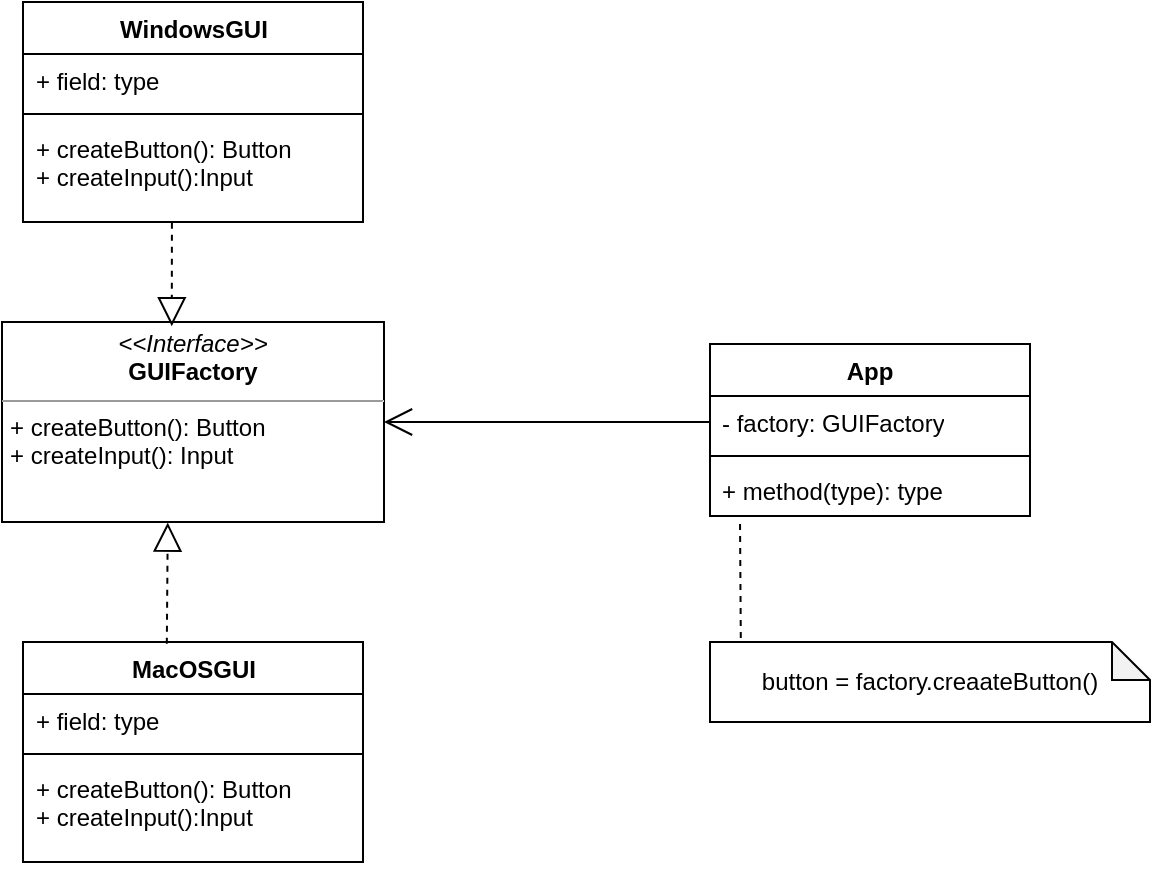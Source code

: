 <mxfile version="21.2.3" type="github">
  <diagram id="C5RBs43oDa-KdzZeNtuy" name="Page-1">
    <mxGraphModel dx="934" dy="615" grid="1" gridSize="10" guides="1" tooltips="1" connect="1" arrows="1" fold="1" page="1" pageScale="1" pageWidth="827" pageHeight="1169" math="0" shadow="0">
      <root>
        <mxCell id="WIyWlLk6GJQsqaUBKTNV-0" />
        <mxCell id="WIyWlLk6GJQsqaUBKTNV-1" parent="WIyWlLk6GJQsqaUBKTNV-0" />
        <mxCell id="bhcwkL2Mq7V5Vd8vdRQ7-1" value="&lt;p style=&quot;margin:0px;margin-top:4px;text-align:center;&quot;&gt;&lt;i&gt;&amp;lt;&amp;lt;Interface&amp;gt;&amp;gt;&lt;/i&gt;&lt;br&gt;&lt;b&gt;GUIFactory&lt;/b&gt;&lt;/p&gt;&lt;hr size=&quot;1&quot;&gt;&lt;p style=&quot;margin:0px;margin-left:4px;&quot;&gt;+ createButton(): Button&lt;br&gt;+ createInput(): Input&lt;/p&gt;" style="verticalAlign=top;align=left;overflow=fill;fontSize=12;fontFamily=Helvetica;html=1;whiteSpace=wrap;" vertex="1" parent="WIyWlLk6GJQsqaUBKTNV-1">
          <mxGeometry x="216" y="330" width="191" height="100" as="geometry" />
        </mxCell>
        <mxCell id="bhcwkL2Mq7V5Vd8vdRQ7-11" value="WindowsGUI" style="swimlane;fontStyle=1;align=center;verticalAlign=top;childLayout=stackLayout;horizontal=1;startSize=26;horizontalStack=0;resizeParent=1;resizeParentMax=0;resizeLast=0;collapsible=1;marginBottom=0;whiteSpace=wrap;html=1;" vertex="1" parent="WIyWlLk6GJQsqaUBKTNV-1">
          <mxGeometry x="226.5" y="170" width="170" height="110" as="geometry" />
        </mxCell>
        <mxCell id="bhcwkL2Mq7V5Vd8vdRQ7-12" value="+ field: type" style="text;strokeColor=none;fillColor=none;align=left;verticalAlign=top;spacingLeft=4;spacingRight=4;overflow=hidden;rotatable=0;points=[[0,0.5],[1,0.5]];portConstraint=eastwest;whiteSpace=wrap;html=1;" vertex="1" parent="bhcwkL2Mq7V5Vd8vdRQ7-11">
          <mxGeometry y="26" width="170" height="26" as="geometry" />
        </mxCell>
        <mxCell id="bhcwkL2Mq7V5Vd8vdRQ7-13" value="" style="line;strokeWidth=1;fillColor=none;align=left;verticalAlign=middle;spacingTop=-1;spacingLeft=3;spacingRight=3;rotatable=0;labelPosition=right;points=[];portConstraint=eastwest;strokeColor=inherit;" vertex="1" parent="bhcwkL2Mq7V5Vd8vdRQ7-11">
          <mxGeometry y="52" width="170" height="8" as="geometry" />
        </mxCell>
        <mxCell id="bhcwkL2Mq7V5Vd8vdRQ7-14" value="+ createButton(): Button&lt;br&gt;+ createInput():Input" style="text;strokeColor=none;fillColor=none;align=left;verticalAlign=top;spacingLeft=4;spacingRight=4;overflow=hidden;rotatable=0;points=[[0,0.5],[1,0.5]];portConstraint=eastwest;whiteSpace=wrap;html=1;" vertex="1" parent="bhcwkL2Mq7V5Vd8vdRQ7-11">
          <mxGeometry y="60" width="170" height="50" as="geometry" />
        </mxCell>
        <mxCell id="bhcwkL2Mq7V5Vd8vdRQ7-19" value="MacOSGUI" style="swimlane;fontStyle=1;align=center;verticalAlign=top;childLayout=stackLayout;horizontal=1;startSize=26;horizontalStack=0;resizeParent=1;resizeParentMax=0;resizeLast=0;collapsible=1;marginBottom=0;whiteSpace=wrap;html=1;" vertex="1" parent="WIyWlLk6GJQsqaUBKTNV-1">
          <mxGeometry x="226.5" y="490" width="170" height="110" as="geometry" />
        </mxCell>
        <mxCell id="bhcwkL2Mq7V5Vd8vdRQ7-20" value="+ field: type" style="text;strokeColor=none;fillColor=none;align=left;verticalAlign=top;spacingLeft=4;spacingRight=4;overflow=hidden;rotatable=0;points=[[0,0.5],[1,0.5]];portConstraint=eastwest;whiteSpace=wrap;html=1;" vertex="1" parent="bhcwkL2Mq7V5Vd8vdRQ7-19">
          <mxGeometry y="26" width="170" height="26" as="geometry" />
        </mxCell>
        <mxCell id="bhcwkL2Mq7V5Vd8vdRQ7-21" value="" style="line;strokeWidth=1;fillColor=none;align=left;verticalAlign=middle;spacingTop=-1;spacingLeft=3;spacingRight=3;rotatable=0;labelPosition=right;points=[];portConstraint=eastwest;strokeColor=inherit;" vertex="1" parent="bhcwkL2Mq7V5Vd8vdRQ7-19">
          <mxGeometry y="52" width="170" height="8" as="geometry" />
        </mxCell>
        <mxCell id="bhcwkL2Mq7V5Vd8vdRQ7-22" value="+ createButton(): Button&lt;br&gt;+ createInput():Input" style="text;strokeColor=none;fillColor=none;align=left;verticalAlign=top;spacingLeft=4;spacingRight=4;overflow=hidden;rotatable=0;points=[[0,0.5],[1,0.5]];portConstraint=eastwest;whiteSpace=wrap;html=1;" vertex="1" parent="bhcwkL2Mq7V5Vd8vdRQ7-19">
          <mxGeometry y="60" width="170" height="50" as="geometry" />
        </mxCell>
        <mxCell id="bhcwkL2Mq7V5Vd8vdRQ7-24" value="App" style="swimlane;fontStyle=1;align=center;verticalAlign=top;childLayout=stackLayout;horizontal=1;startSize=26;horizontalStack=0;resizeParent=1;resizeParentMax=0;resizeLast=0;collapsible=1;marginBottom=0;whiteSpace=wrap;html=1;" vertex="1" parent="WIyWlLk6GJQsqaUBKTNV-1">
          <mxGeometry x="570" y="341" width="160" height="86" as="geometry" />
        </mxCell>
        <mxCell id="bhcwkL2Mq7V5Vd8vdRQ7-25" value="- factory: GUIFactory" style="text;strokeColor=none;fillColor=none;align=left;verticalAlign=top;spacingLeft=4;spacingRight=4;overflow=hidden;rotatable=0;points=[[0,0.5],[1,0.5]];portConstraint=eastwest;whiteSpace=wrap;html=1;" vertex="1" parent="bhcwkL2Mq7V5Vd8vdRQ7-24">
          <mxGeometry y="26" width="160" height="26" as="geometry" />
        </mxCell>
        <mxCell id="bhcwkL2Mq7V5Vd8vdRQ7-26" value="" style="line;strokeWidth=1;fillColor=none;align=left;verticalAlign=middle;spacingTop=-1;spacingLeft=3;spacingRight=3;rotatable=0;labelPosition=right;points=[];portConstraint=eastwest;strokeColor=inherit;" vertex="1" parent="bhcwkL2Mq7V5Vd8vdRQ7-24">
          <mxGeometry y="52" width="160" height="8" as="geometry" />
        </mxCell>
        <mxCell id="bhcwkL2Mq7V5Vd8vdRQ7-27" value="+ method(type): type" style="text;strokeColor=none;fillColor=none;align=left;verticalAlign=top;spacingLeft=4;spacingRight=4;overflow=hidden;rotatable=0;points=[[0,0.5],[1,0.5]];portConstraint=eastwest;whiteSpace=wrap;html=1;" vertex="1" parent="bhcwkL2Mq7V5Vd8vdRQ7-24">
          <mxGeometry y="60" width="160" height="26" as="geometry" />
        </mxCell>
        <mxCell id="bhcwkL2Mq7V5Vd8vdRQ7-29" value="button = factory.creaateButton()" style="shape=note;whiteSpace=wrap;html=1;backgroundOutline=1;darkOpacity=0.05;size=19;" vertex="1" parent="WIyWlLk6GJQsqaUBKTNV-1">
          <mxGeometry x="570" y="490" width="220" height="40" as="geometry" />
        </mxCell>
        <mxCell id="bhcwkL2Mq7V5Vd8vdRQ7-36" value="" style="endArrow=none;dashed=1;html=1;rounded=0;exitX=0.07;exitY=-0.051;exitDx=0;exitDy=0;exitPerimeter=0;" edge="1" parent="WIyWlLk6GJQsqaUBKTNV-1">
          <mxGeometry width="50" height="50" relative="1" as="geometry">
            <mxPoint x="585.4" y="487.96" as="sourcePoint" />
            <mxPoint x="585" y="428" as="targetPoint" />
          </mxGeometry>
        </mxCell>
        <mxCell id="bhcwkL2Mq7V5Vd8vdRQ7-37" value="" style="endArrow=open;endFill=1;endSize=12;html=1;rounded=0;exitX=0;exitY=0.5;exitDx=0;exitDy=0;entryX=1;entryY=0.5;entryDx=0;entryDy=0;" edge="1" parent="WIyWlLk6GJQsqaUBKTNV-1" source="bhcwkL2Mq7V5Vd8vdRQ7-25" target="bhcwkL2Mq7V5Vd8vdRQ7-1">
          <mxGeometry width="160" relative="1" as="geometry">
            <mxPoint x="420" y="470" as="sourcePoint" />
            <mxPoint x="420" y="380" as="targetPoint" />
          </mxGeometry>
        </mxCell>
        <mxCell id="bhcwkL2Mq7V5Vd8vdRQ7-38" value="" style="endArrow=block;dashed=1;endFill=0;endSize=12;html=1;rounded=0;exitX=0.438;exitY=1.008;exitDx=0;exitDy=0;exitPerimeter=0;entryX=0.434;entryY=0.021;entryDx=0;entryDy=0;entryPerimeter=0;" edge="1" parent="WIyWlLk6GJQsqaUBKTNV-1" source="bhcwkL2Mq7V5Vd8vdRQ7-14">
          <mxGeometry width="160" relative="1" as="geometry">
            <mxPoint x="302.79" y="281.45" as="sourcePoint" />
            <mxPoint x="300.894" y="332.1" as="targetPoint" />
          </mxGeometry>
        </mxCell>
        <mxCell id="bhcwkL2Mq7V5Vd8vdRQ7-39" value="" style="endArrow=block;dashed=1;endFill=0;endSize=12;html=1;rounded=0;exitX=0.423;exitY=0.008;exitDx=0;exitDy=0;exitPerimeter=0;entryX=0.434;entryY=1.003;entryDx=0;entryDy=0;entryPerimeter=0;" edge="1" parent="WIyWlLk6GJQsqaUBKTNV-1" source="bhcwkL2Mq7V5Vd8vdRQ7-19" target="bhcwkL2Mq7V5Vd8vdRQ7-1">
          <mxGeometry width="160" relative="1" as="geometry">
            <mxPoint x="470" y="510" as="sourcePoint" />
            <mxPoint x="630" y="510" as="targetPoint" />
          </mxGeometry>
        </mxCell>
      </root>
    </mxGraphModel>
  </diagram>
</mxfile>
